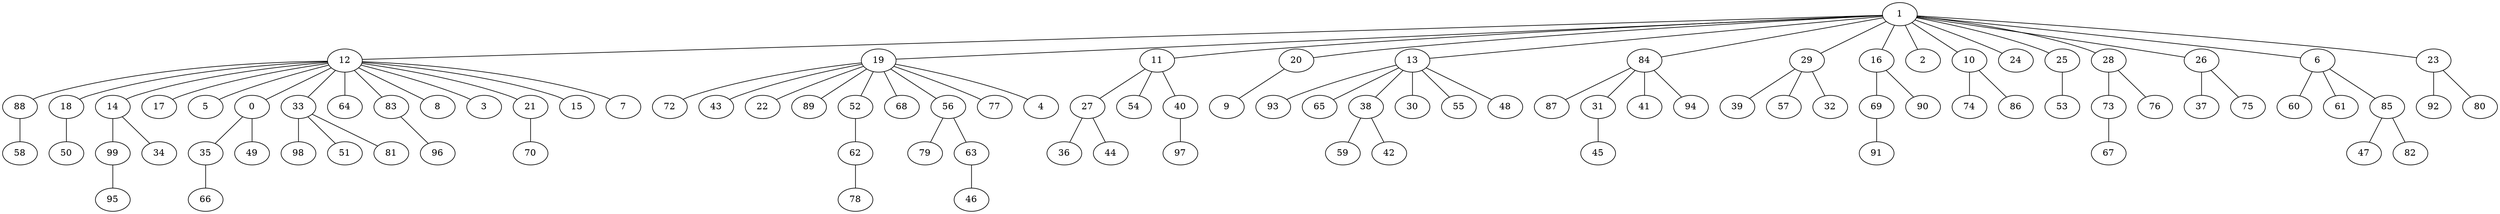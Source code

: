 strict graph G {
1;
12;
19;
11;
20;
13;
84;
29;
16;
2;
10;
24;
25;
28;
26;
6;
23;
88;
18;
14;
17;
5;
0;
33;
64;
83;
8;
3;
21;
15;
7;
72;
43;
22;
89;
52;
68;
56;
77;
4;
27;
54;
40;
9;
93;
65;
38;
30;
55;
48;
87;
31;
41;
94;
39;
57;
32;
69;
90;
74;
86;
53;
73;
76;
37;
75;
60;
61;
85;
92;
80;
58;
50;
99;
34;
35;
49;
98;
51;
81;
96;
70;
62;
79;
63;
36;
44;
97;
59;
42;
45;
91;
67;
47;
82;
95;
66;
78;
46;
84 -- 87;
1 -- 29;
84 -- 94;
19 -- 56;
28 -- 73;
19 -- 22;
1 -- 6;
63 -- 46;
33 -- 98;
18 -- 50;
56 -- 79;
1 -- 84;
23 -- 92;
52 -- 62;
69 -- 91;
33 -- 51;
6 -- 85;
85 -- 47;
1 -- 13;
84 -- 41;
40 -- 97;
16 -- 90;
1 -- 11;
27 -- 36;
83 -- 96;
12 -- 33;
99 -- 95;
1 -- 12;
12 -- 7;
28 -- 76;
25 -- 53;
1 -- 24;
19 -- 72;
56 -- 63;
35 -- 66;
33 -- 81;
1 -- 26;
16 -- 69;
11 -- 54;
11 -- 27;
85 -- 82;
20 -- 9;
1 -- 20;
12 -- 0;
19 -- 77;
0 -- 49;
21 -- 70;
12 -- 88;
19 -- 68;
6 -- 60;
1 -- 2;
12 -- 14;
11 -- 40;
29 -- 39;
13 -- 65;
13 -- 55;
10 -- 86;
38 -- 42;
13 -- 38;
19 -- 89;
6 -- 61;
84 -- 31;
13 -- 30;
88 -- 58;
1 -- 28;
12 -- 8;
1 -- 23;
12 -- 3;
12 -- 21;
0 -- 35;
62 -- 78;
12 -- 83;
14 -- 99;
73 -- 67;
31 -- 45;
29 -- 32;
1 -- 16;
10 -- 74;
29 -- 57;
14 -- 34;
23 -- 80;
12 -- 17;
1 -- 25;
12 -- 5;
12 -- 64;
12 -- 15;
13 -- 48;
1 -- 10;
1 -- 19;
26 -- 37;
26 -- 75;
27 -- 44;
12 -- 18;
13 -- 93;
19 -- 52;
19 -- 43;
38 -- 59;
19 -- 4;
}

